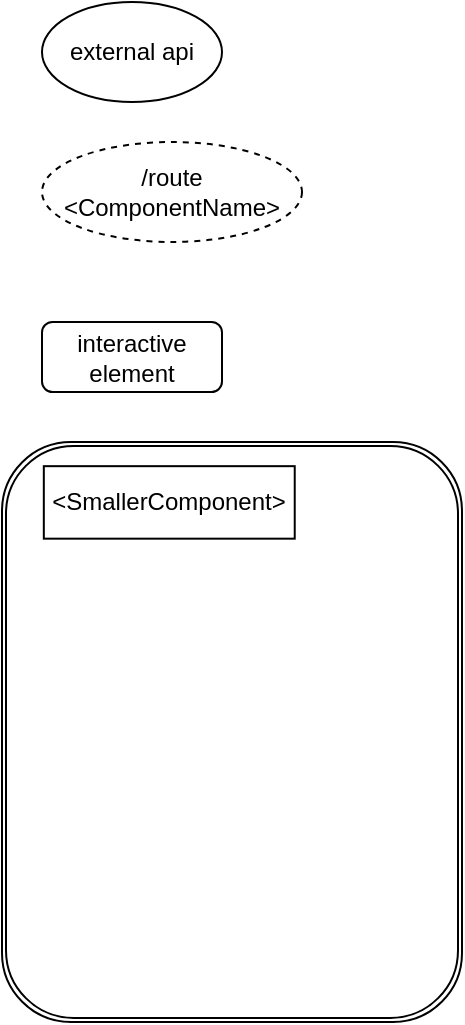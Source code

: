<mxfile>
    <diagram id="ho2o-1g2pbGaYwQHvWm9" name="Page-1">
        <mxGraphModel dx="1154" dy="510" grid="1" gridSize="10" guides="1" tooltips="1" connect="1" arrows="1" fold="1" page="1" pageScale="1" pageWidth="827" pageHeight="1169" math="0" shadow="0">
            <root>
                <mxCell id="0"/>
                <mxCell id="1" parent="0"/>
                <mxCell id="2" value="/route&lt;br&gt;&amp;lt;ComponentName&amp;gt;" style="ellipse;whiteSpace=wrap;html=1;dashed=1;" parent="1" vertex="1">
                    <mxGeometry x="80" y="420" width="130" height="50" as="geometry"/>
                </mxCell>
                <mxCell id="3" value="interactive element" style="rounded=1;whiteSpace=wrap;html=1;" parent="1" vertex="1">
                    <mxGeometry x="80" y="510" width="90" height="35" as="geometry"/>
                </mxCell>
                <mxCell id="4" value="external api" style="ellipse;whiteSpace=wrap;html=1;" parent="1" vertex="1">
                    <mxGeometry x="80" y="350" width="90" height="50" as="geometry"/>
                </mxCell>
                <mxCell id="7" value="" style="group" parent="1" vertex="1" connectable="0">
                    <mxGeometry x="60" y="570" width="230" height="290" as="geometry"/>
                </mxCell>
                <mxCell id="5" value="" style="shape=ext;double=1;rounded=1;whiteSpace=wrap;html=1;" parent="7" vertex="1">
                    <mxGeometry width="230" height="290" as="geometry"/>
                </mxCell>
                <mxCell id="6" value="&amp;lt;SmallerComponent&amp;gt;" style="rounded=0;whiteSpace=wrap;html=1;" parent="7" vertex="1">
                    <mxGeometry x="20.909" y="12.083" width="125.455" height="36.25" as="geometry"/>
                </mxCell>
            </root>
        </mxGraphModel>
    </diagram>
</mxfile>